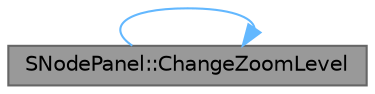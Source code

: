 digraph "SNodePanel::ChangeZoomLevel"
{
 // INTERACTIVE_SVG=YES
 // LATEX_PDF_SIZE
  bgcolor="transparent";
  edge [fontname=Helvetica,fontsize=10,labelfontname=Helvetica,labelfontsize=10];
  node [fontname=Helvetica,fontsize=10,shape=box,height=0.2,width=0.4];
  rankdir="LR";
  Node1 [id="Node000001",label="SNodePanel::ChangeZoomLevel",height=0.2,width=0.4,color="gray40", fillcolor="grey60", style="filled", fontcolor="black",tooltip="Change zoom level by the specified zoom level delta, about the specified origin."];
  Node1 -> Node1 [id="edge1_Node000001_Node000001",color="steelblue1",style="solid",tooltip=" "];
}
